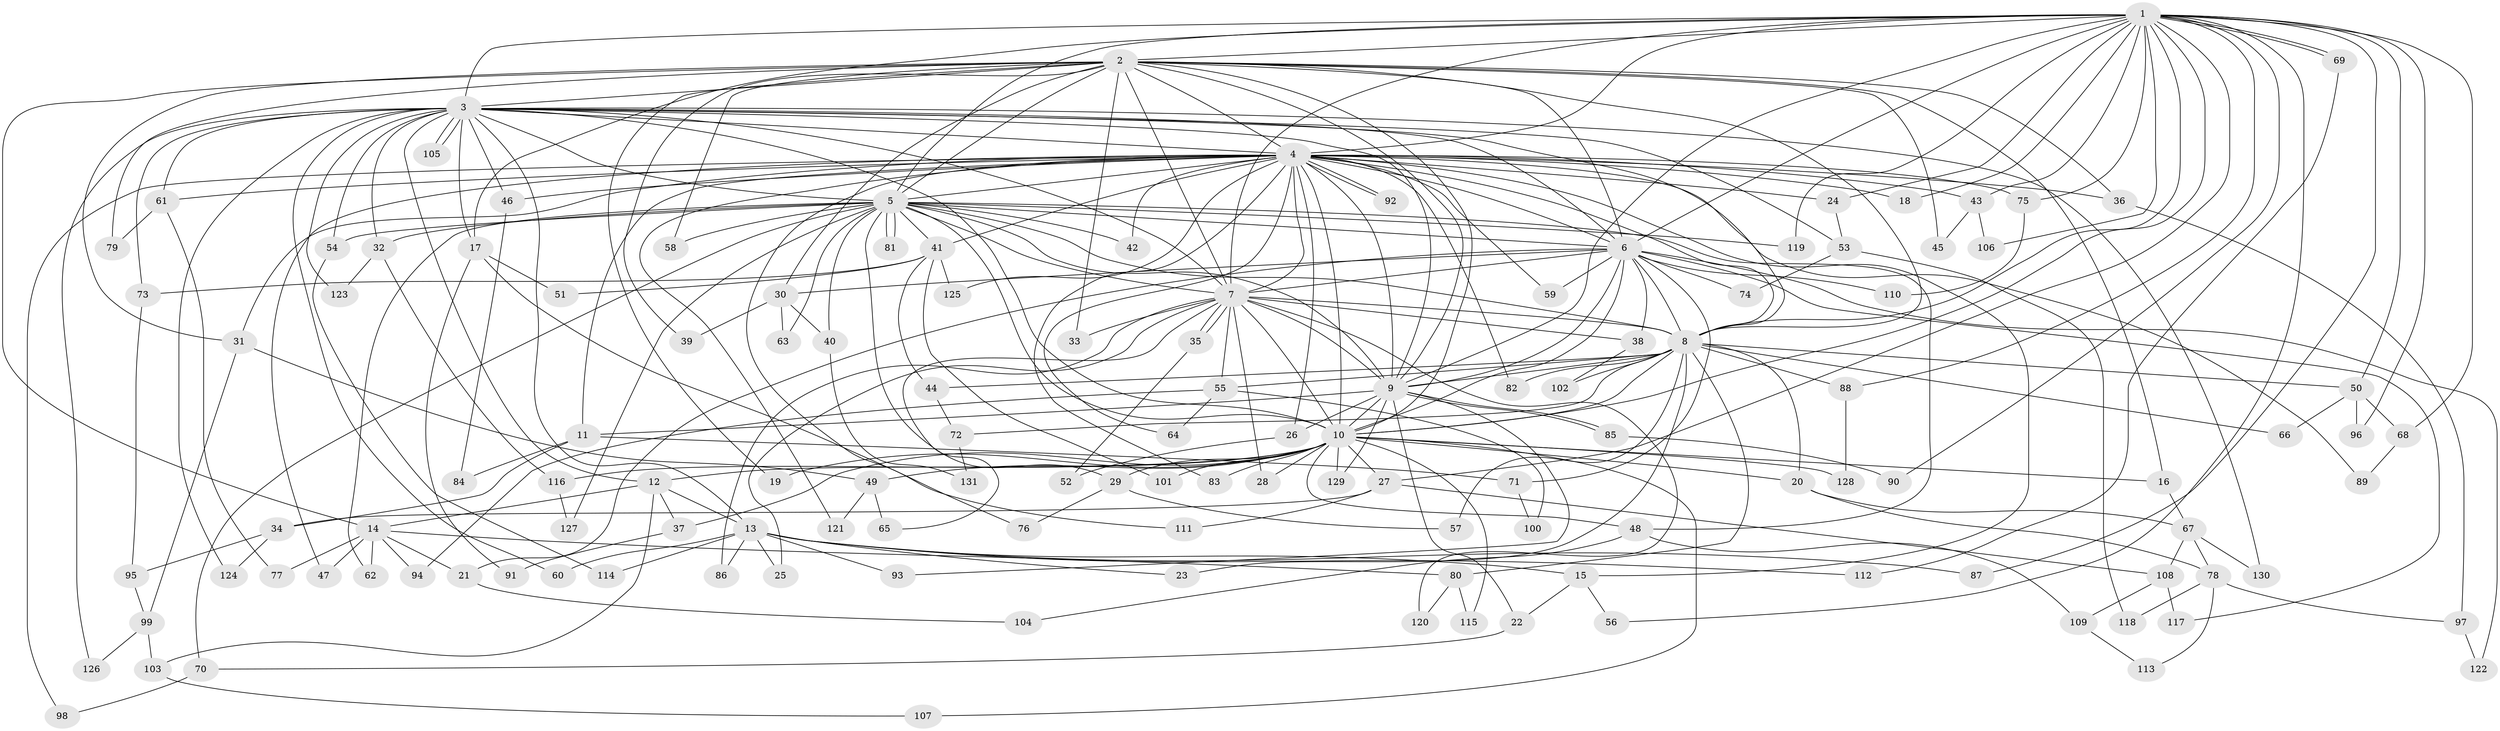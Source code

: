 // Generated by graph-tools (version 1.1) at 2025/25/03/09/25 03:25:46]
// undirected, 131 vertices, 287 edges
graph export_dot {
graph [start="1"]
  node [color=gray90,style=filled];
  1;
  2;
  3;
  4;
  5;
  6;
  7;
  8;
  9;
  10;
  11;
  12;
  13;
  14;
  15;
  16;
  17;
  18;
  19;
  20;
  21;
  22;
  23;
  24;
  25;
  26;
  27;
  28;
  29;
  30;
  31;
  32;
  33;
  34;
  35;
  36;
  37;
  38;
  39;
  40;
  41;
  42;
  43;
  44;
  45;
  46;
  47;
  48;
  49;
  50;
  51;
  52;
  53;
  54;
  55;
  56;
  57;
  58;
  59;
  60;
  61;
  62;
  63;
  64;
  65;
  66;
  67;
  68;
  69;
  70;
  71;
  72;
  73;
  74;
  75;
  76;
  77;
  78;
  79;
  80;
  81;
  82;
  83;
  84;
  85;
  86;
  87;
  88;
  89;
  90;
  91;
  92;
  93;
  94;
  95;
  96;
  97;
  98;
  99;
  100;
  101;
  102;
  103;
  104;
  105;
  106;
  107;
  108;
  109;
  110;
  111;
  112;
  113;
  114;
  115;
  116;
  117;
  118;
  119;
  120;
  121;
  122;
  123;
  124;
  125;
  126;
  127;
  128;
  129;
  130;
  131;
  1 -- 2;
  1 -- 3;
  1 -- 4;
  1 -- 5;
  1 -- 6;
  1 -- 7;
  1 -- 8;
  1 -- 9;
  1 -- 10;
  1 -- 17;
  1 -- 18;
  1 -- 24;
  1 -- 27;
  1 -- 43;
  1 -- 50;
  1 -- 56;
  1 -- 68;
  1 -- 69;
  1 -- 69;
  1 -- 75;
  1 -- 87;
  1 -- 88;
  1 -- 90;
  1 -- 96;
  1 -- 106;
  1 -- 119;
  2 -- 3;
  2 -- 4;
  2 -- 5;
  2 -- 6;
  2 -- 7;
  2 -- 8;
  2 -- 9;
  2 -- 10;
  2 -- 14;
  2 -- 16;
  2 -- 19;
  2 -- 30;
  2 -- 31;
  2 -- 33;
  2 -- 36;
  2 -- 39;
  2 -- 45;
  2 -- 58;
  2 -- 79;
  3 -- 4;
  3 -- 5;
  3 -- 6;
  3 -- 7;
  3 -- 8;
  3 -- 9;
  3 -- 10;
  3 -- 12;
  3 -- 13;
  3 -- 17;
  3 -- 32;
  3 -- 46;
  3 -- 53;
  3 -- 54;
  3 -- 60;
  3 -- 61;
  3 -- 73;
  3 -- 105;
  3 -- 105;
  3 -- 123;
  3 -- 124;
  3 -- 126;
  3 -- 130;
  4 -- 5;
  4 -- 6;
  4 -- 7;
  4 -- 8;
  4 -- 9;
  4 -- 10;
  4 -- 11;
  4 -- 15;
  4 -- 18;
  4 -- 24;
  4 -- 26;
  4 -- 31;
  4 -- 36;
  4 -- 41;
  4 -- 42;
  4 -- 43;
  4 -- 46;
  4 -- 47;
  4 -- 59;
  4 -- 61;
  4 -- 64;
  4 -- 75;
  4 -- 76;
  4 -- 82;
  4 -- 83;
  4 -- 89;
  4 -- 92;
  4 -- 92;
  4 -- 98;
  4 -- 121;
  4 -- 125;
  5 -- 6;
  5 -- 7;
  5 -- 8;
  5 -- 9;
  5 -- 10;
  5 -- 29;
  5 -- 32;
  5 -- 40;
  5 -- 41;
  5 -- 42;
  5 -- 48;
  5 -- 54;
  5 -- 58;
  5 -- 62;
  5 -- 63;
  5 -- 70;
  5 -- 81;
  5 -- 81;
  5 -- 119;
  5 -- 127;
  6 -- 7;
  6 -- 8;
  6 -- 9;
  6 -- 10;
  6 -- 21;
  6 -- 30;
  6 -- 38;
  6 -- 59;
  6 -- 71;
  6 -- 74;
  6 -- 110;
  6 -- 117;
  6 -- 122;
  7 -- 8;
  7 -- 9;
  7 -- 10;
  7 -- 25;
  7 -- 28;
  7 -- 33;
  7 -- 35;
  7 -- 35;
  7 -- 38;
  7 -- 55;
  7 -- 65;
  7 -- 86;
  7 -- 120;
  8 -- 9;
  8 -- 10;
  8 -- 20;
  8 -- 23;
  8 -- 44;
  8 -- 50;
  8 -- 55;
  8 -- 57;
  8 -- 66;
  8 -- 72;
  8 -- 80;
  8 -- 82;
  8 -- 88;
  8 -- 102;
  9 -- 10;
  9 -- 11;
  9 -- 22;
  9 -- 26;
  9 -- 85;
  9 -- 85;
  9 -- 93;
  9 -- 129;
  10 -- 12;
  10 -- 16;
  10 -- 19;
  10 -- 20;
  10 -- 27;
  10 -- 28;
  10 -- 29;
  10 -- 37;
  10 -- 48;
  10 -- 49;
  10 -- 83;
  10 -- 101;
  10 -- 107;
  10 -- 115;
  10 -- 116;
  10 -- 128;
  10 -- 129;
  11 -- 34;
  11 -- 71;
  11 -- 84;
  12 -- 13;
  12 -- 14;
  12 -- 37;
  12 -- 103;
  13 -- 15;
  13 -- 23;
  13 -- 25;
  13 -- 60;
  13 -- 86;
  13 -- 87;
  13 -- 93;
  13 -- 112;
  13 -- 114;
  14 -- 21;
  14 -- 47;
  14 -- 62;
  14 -- 77;
  14 -- 80;
  14 -- 94;
  15 -- 22;
  15 -- 56;
  16 -- 67;
  17 -- 51;
  17 -- 91;
  17 -- 111;
  20 -- 67;
  20 -- 78;
  21 -- 104;
  22 -- 70;
  24 -- 53;
  26 -- 52;
  27 -- 34;
  27 -- 108;
  27 -- 111;
  29 -- 57;
  29 -- 76;
  30 -- 39;
  30 -- 40;
  30 -- 63;
  31 -- 49;
  31 -- 99;
  32 -- 116;
  32 -- 123;
  34 -- 95;
  34 -- 124;
  35 -- 52;
  36 -- 97;
  37 -- 91;
  38 -- 102;
  40 -- 131;
  41 -- 44;
  41 -- 51;
  41 -- 73;
  41 -- 101;
  41 -- 125;
  43 -- 45;
  43 -- 106;
  44 -- 72;
  46 -- 84;
  48 -- 104;
  48 -- 109;
  49 -- 65;
  49 -- 121;
  50 -- 66;
  50 -- 68;
  50 -- 96;
  53 -- 74;
  53 -- 118;
  54 -- 114;
  55 -- 64;
  55 -- 94;
  55 -- 100;
  61 -- 77;
  61 -- 79;
  67 -- 78;
  67 -- 108;
  67 -- 130;
  68 -- 89;
  69 -- 112;
  70 -- 98;
  71 -- 100;
  72 -- 131;
  73 -- 95;
  75 -- 110;
  78 -- 97;
  78 -- 113;
  78 -- 118;
  80 -- 115;
  80 -- 120;
  85 -- 90;
  88 -- 128;
  95 -- 99;
  97 -- 122;
  99 -- 103;
  99 -- 126;
  103 -- 107;
  108 -- 109;
  108 -- 117;
  109 -- 113;
  116 -- 127;
}
